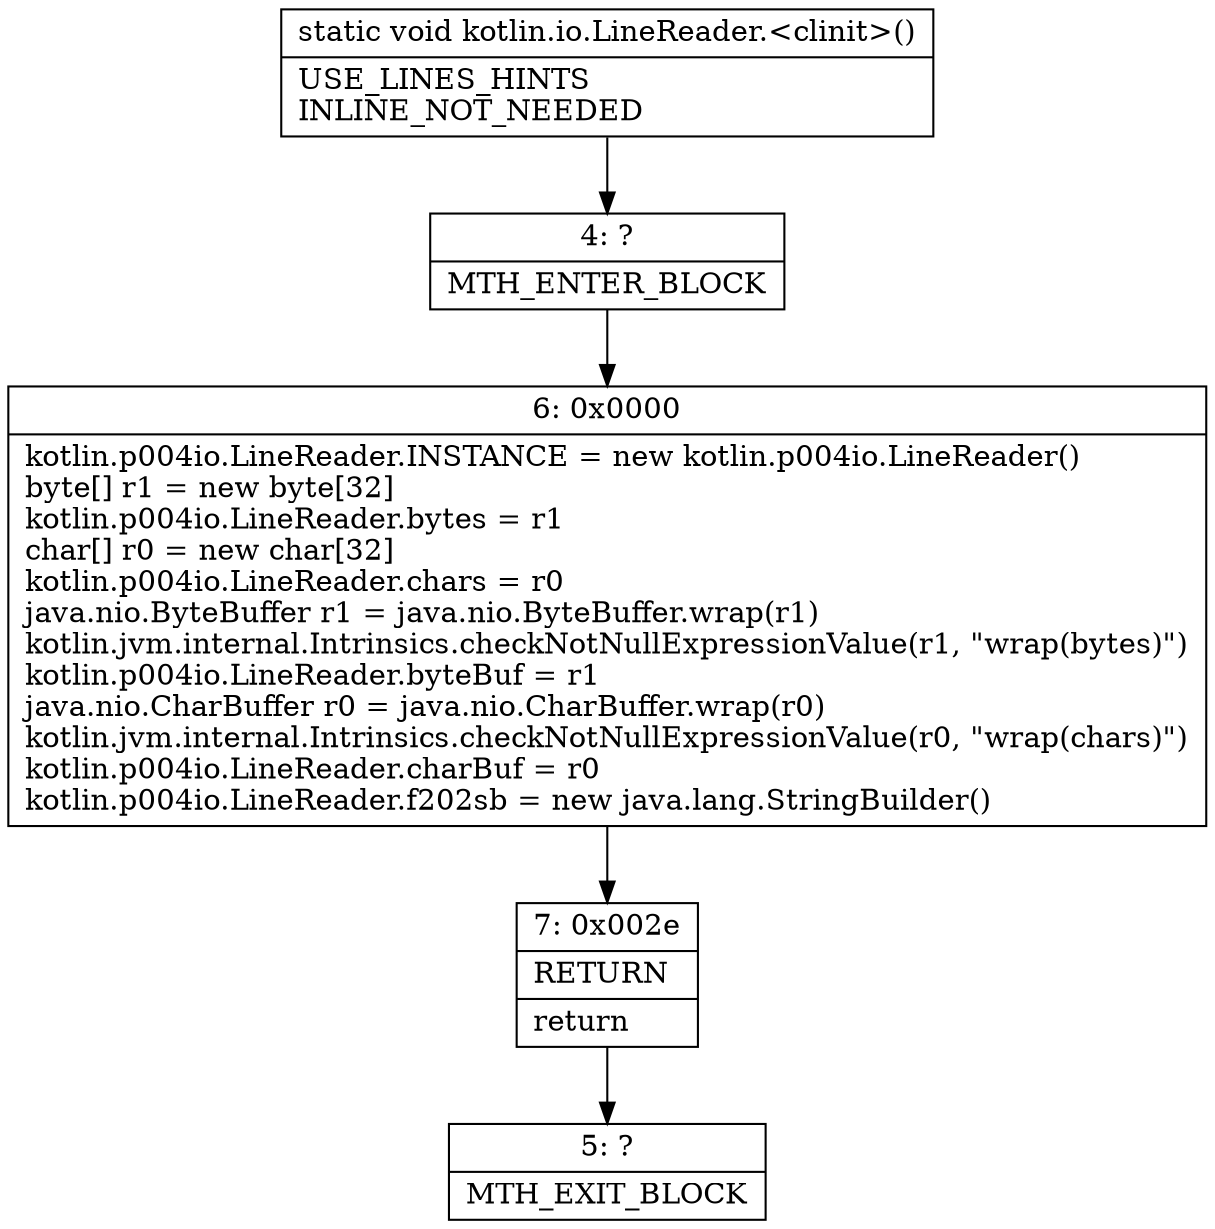 digraph "CFG forkotlin.io.LineReader.\<clinit\>()V" {
Node_4 [shape=record,label="{4\:\ ?|MTH_ENTER_BLOCK\l}"];
Node_6 [shape=record,label="{6\:\ 0x0000|kotlin.p004io.LineReader.INSTANCE = new kotlin.p004io.LineReader()\lbyte[] r1 = new byte[32]\lkotlin.p004io.LineReader.bytes = r1\lchar[] r0 = new char[32]\lkotlin.p004io.LineReader.chars = r0\ljava.nio.ByteBuffer r1 = java.nio.ByteBuffer.wrap(r1)\lkotlin.jvm.internal.Intrinsics.checkNotNullExpressionValue(r1, \"wrap(bytes)\")\lkotlin.p004io.LineReader.byteBuf = r1\ljava.nio.CharBuffer r0 = java.nio.CharBuffer.wrap(r0)\lkotlin.jvm.internal.Intrinsics.checkNotNullExpressionValue(r0, \"wrap(chars)\")\lkotlin.p004io.LineReader.charBuf = r0\lkotlin.p004io.LineReader.f202sb = new java.lang.StringBuilder()\l}"];
Node_7 [shape=record,label="{7\:\ 0x002e|RETURN\l|return\l}"];
Node_5 [shape=record,label="{5\:\ ?|MTH_EXIT_BLOCK\l}"];
MethodNode[shape=record,label="{static void kotlin.io.LineReader.\<clinit\>()  | USE_LINES_HINTS\lINLINE_NOT_NEEDED\l}"];
MethodNode -> Node_4;Node_4 -> Node_6;
Node_6 -> Node_7;
Node_7 -> Node_5;
}

